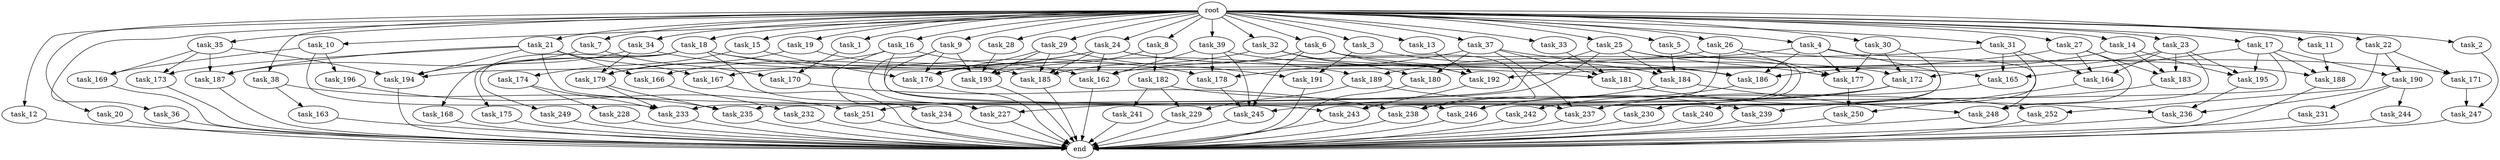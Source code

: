 digraph G {
  root [size="0.000000"];
  task_1 [size="1.024000"];
  task_2 [size="1.024000"];
  task_3 [size="1.024000"];
  task_4 [size="1.024000"];
  task_5 [size="1.024000"];
  task_6 [size="1.024000"];
  task_7 [size="1.024000"];
  task_8 [size="1.024000"];
  task_9 [size="1.024000"];
  task_10 [size="1.024000"];
  task_11 [size="1.024000"];
  task_12 [size="1.024000"];
  task_13 [size="1.024000"];
  task_14 [size="1.024000"];
  task_15 [size="1.024000"];
  task_16 [size="1.024000"];
  task_17 [size="1.024000"];
  task_18 [size="1.024000"];
  task_19 [size="1.024000"];
  task_20 [size="1.024000"];
  task_21 [size="1.024000"];
  task_22 [size="1.024000"];
  task_23 [size="1.024000"];
  task_24 [size="1.024000"];
  task_25 [size="1.024000"];
  task_26 [size="1.024000"];
  task_27 [size="1.024000"];
  task_28 [size="1.024000"];
  task_29 [size="1.024000"];
  task_30 [size="1.024000"];
  task_31 [size="1.024000"];
  task_32 [size="1.024000"];
  task_33 [size="1.024000"];
  task_34 [size="1.024000"];
  task_35 [size="1.024000"];
  task_36 [size="1.024000"];
  task_37 [size="1.024000"];
  task_38 [size="1.024000"];
  task_39 [size="1.024000"];
  task_162 [size="1657857376.256000"];
  task_163 [size="34359738.368000"];
  task_164 [size="764504178.688000"];
  task_165 [size="661424963.584000"];
  task_166 [size="1408749273.088000"];
  task_167 [size="1408749273.088000"];
  task_168 [size="420906795.008000"];
  task_169 [size="343597383.680000"];
  task_170 [size="764504178.688000"];
  task_171 [size="1116691496.960000"];
  task_172 [size="1382979469.312000"];
  task_173 [size="584115552.256000"];
  task_174 [size="858993459.200000"];
  task_175 [size="420906795.008000"];
  task_176 [size="2448131358.720000"];
  task_177 [size="1082331758.592000"];
  task_178 [size="661424963.584000"];
  task_179 [size="326417514.496000"];
  task_180 [size="893353197.568000"];
  task_181 [size="764504178.688000"];
  task_182 [size="214748364.800000"];
  task_183 [size="1039382085.632000"];
  task_184 [size="927712935.936000"];
  task_185 [size="1735166787.584000"];
  task_186 [size="1623497637.888000"];
  task_187 [size="1133871366.144000"];
  task_188 [size="429496729.600000"];
  task_189 [size="841813590.016000"];
  task_190 [size="773094113.280000"];
  task_191 [size="730144440.320000"];
  task_192 [size="2121713844.224000"];
  task_193 [size="979252543.488000"];
  task_194 [size="798863917.056000"];
  task_195 [size="695784701.952000"];
  task_196 [size="309237645.312000"];
  task_227 [size="944892805.120000"];
  task_228 [size="695784701.952000"];
  task_229 [size="274877906.944000"];
  task_230 [size="420906795.008000"];
  task_231 [size="214748364.800000"];
  task_232 [size="695784701.952000"];
  task_233 [size="2010044694.528000"];
  task_234 [size="214748364.800000"];
  task_235 [size="807453851.648000"];
  task_236 [size="901943132.160000"];
  task_237 [size="678604832.768000"];
  task_238 [size="1460288880.640000"];
  task_239 [size="352187318.272000"];
  task_240 [size="34359738.368000"];
  task_241 [size="137438953.472000"];
  task_242 [size="214748364.800000"];
  task_243 [size="721554505.728000"];
  task_244 [size="214748364.800000"];
  task_245 [size="2044404432.896000"];
  task_246 [size="833223655.424000"];
  task_247 [size="214748364.800000"];
  task_248 [size="2010044694.528000"];
  task_249 [size="420906795.008000"];
  task_250 [size="833223655.424000"];
  task_251 [size="618475290.624000"];
  task_252 [size="833223655.424000"];
  end [size="0.000000"];

  root -> task_1 [size="1.000000"];
  root -> task_2 [size="1.000000"];
  root -> task_3 [size="1.000000"];
  root -> task_4 [size="1.000000"];
  root -> task_5 [size="1.000000"];
  root -> task_6 [size="1.000000"];
  root -> task_7 [size="1.000000"];
  root -> task_8 [size="1.000000"];
  root -> task_9 [size="1.000000"];
  root -> task_10 [size="1.000000"];
  root -> task_11 [size="1.000000"];
  root -> task_12 [size="1.000000"];
  root -> task_13 [size="1.000000"];
  root -> task_14 [size="1.000000"];
  root -> task_15 [size="1.000000"];
  root -> task_16 [size="1.000000"];
  root -> task_17 [size="1.000000"];
  root -> task_18 [size="1.000000"];
  root -> task_19 [size="1.000000"];
  root -> task_20 [size="1.000000"];
  root -> task_21 [size="1.000000"];
  root -> task_22 [size="1.000000"];
  root -> task_23 [size="1.000000"];
  root -> task_24 [size="1.000000"];
  root -> task_25 [size="1.000000"];
  root -> task_26 [size="1.000000"];
  root -> task_27 [size="1.000000"];
  root -> task_28 [size="1.000000"];
  root -> task_29 [size="1.000000"];
  root -> task_30 [size="1.000000"];
  root -> task_31 [size="1.000000"];
  root -> task_32 [size="1.000000"];
  root -> task_33 [size="1.000000"];
  root -> task_34 [size="1.000000"];
  root -> task_35 [size="1.000000"];
  root -> task_36 [size="1.000000"];
  root -> task_37 [size="1.000000"];
  root -> task_38 [size="1.000000"];
  root -> task_39 [size="1.000000"];
  task_1 -> task_170 [size="209715200.000000"];
  task_2 -> task_247 [size="134217728.000000"];
  task_3 -> task_184 [size="301989888.000000"];
  task_3 -> task_191 [size="301989888.000000"];
  task_4 -> task_177 [size="411041792.000000"];
  task_4 -> task_186 [size="411041792.000000"];
  task_4 -> task_189 [size="411041792.000000"];
  task_4 -> task_230 [size="411041792.000000"];
  task_4 -> task_248 [size="411041792.000000"];
  task_5 -> task_184 [size="301989888.000000"];
  task_5 -> task_246 [size="301989888.000000"];
  task_6 -> task_171 [size="411041792.000000"];
  task_6 -> task_185 [size="411041792.000000"];
  task_6 -> task_192 [size="411041792.000000"];
  task_6 -> task_238 [size="411041792.000000"];
  task_6 -> task_245 [size="411041792.000000"];
  task_7 -> task_170 [size="536870912.000000"];
  task_7 -> task_187 [size="536870912.000000"];
  task_8 -> task_182 [size="209715200.000000"];
  task_8 -> task_193 [size="209715200.000000"];
  task_9 -> task_176 [size="301989888.000000"];
  task_9 -> task_193 [size="301989888.000000"];
  task_9 -> task_227 [size="301989888.000000"];
  task_9 -> task_246 [size="301989888.000000"];
  task_10 -> task_169 [size="301989888.000000"];
  task_10 -> task_196 [size="301989888.000000"];
  task_10 -> task_233 [size="301989888.000000"];
  task_11 -> task_188 [size="209715200.000000"];
  task_12 -> end [size="1.000000"];
  task_13 -> task_192 [size="411041792.000000"];
  task_14 -> task_183 [size="301989888.000000"];
  task_14 -> task_186 [size="301989888.000000"];
  task_14 -> task_195 [size="301989888.000000"];
  task_15 -> task_174 [size="838860800.000000"];
  task_15 -> task_176 [size="838860800.000000"];
  task_16 -> task_162 [size="209715200.000000"];
  task_16 -> task_179 [size="209715200.000000"];
  task_16 -> task_234 [size="209715200.000000"];
  task_16 -> task_237 [size="209715200.000000"];
  task_17 -> task_165 [size="75497472.000000"];
  task_17 -> task_188 [size="75497472.000000"];
  task_17 -> task_190 [size="75497472.000000"];
  task_17 -> task_195 [size="75497472.000000"];
  task_17 -> task_235 [size="75497472.000000"];
  task_18 -> task_168 [size="411041792.000000"];
  task_18 -> task_175 [size="411041792.000000"];
  task_18 -> task_181 [size="411041792.000000"];
  task_18 -> task_189 [size="411041792.000000"];
  task_18 -> task_227 [size="411041792.000000"];
  task_18 -> task_249 [size="411041792.000000"];
  task_19 -> task_179 [size="33554432.000000"];
  task_19 -> task_185 [size="33554432.000000"];
  task_20 -> end [size="1.000000"];
  task_21 -> task_166 [size="536870912.000000"];
  task_21 -> task_167 [size="536870912.000000"];
  task_21 -> task_173 [size="536870912.000000"];
  task_21 -> task_187 [size="536870912.000000"];
  task_21 -> task_194 [size="536870912.000000"];
  task_21 -> task_243 [size="536870912.000000"];
  task_22 -> task_171 [size="679477248.000000"];
  task_22 -> task_190 [size="679477248.000000"];
  task_22 -> task_252 [size="679477248.000000"];
  task_23 -> task_164 [size="301989888.000000"];
  task_23 -> task_172 [size="301989888.000000"];
  task_23 -> task_183 [size="301989888.000000"];
  task_23 -> task_195 [size="301989888.000000"];
  task_23 -> task_248 [size="301989888.000000"];
  task_24 -> task_162 [size="838860800.000000"];
  task_24 -> task_166 [size="838860800.000000"];
  task_24 -> task_167 [size="838860800.000000"];
  task_24 -> task_172 [size="838860800.000000"];
  task_24 -> task_185 [size="838860800.000000"];
  task_24 -> task_186 [size="838860800.000000"];
  task_25 -> task_177 [size="301989888.000000"];
  task_25 -> task_184 [size="301989888.000000"];
  task_25 -> task_233 [size="301989888.000000"];
  task_25 -> task_238 [size="301989888.000000"];
  task_25 -> task_251 [size="301989888.000000"];
  task_26 -> task_177 [size="134217728.000000"];
  task_26 -> task_188 [size="134217728.000000"];
  task_26 -> task_194 [size="134217728.000000"];
  task_26 -> task_243 [size="134217728.000000"];
  task_27 -> task_164 [size="411041792.000000"];
  task_27 -> task_183 [size="411041792.000000"];
  task_27 -> task_192 [size="411041792.000000"];
  task_27 -> task_248 [size="411041792.000000"];
  task_28 -> task_193 [size="33554432.000000"];
  task_29 -> task_176 [size="411041792.000000"];
  task_29 -> task_185 [size="411041792.000000"];
  task_29 -> task_191 [size="411041792.000000"];
  task_29 -> task_193 [size="411041792.000000"];
  task_30 -> task_172 [size="209715200.000000"];
  task_30 -> task_177 [size="209715200.000000"];
  task_30 -> task_237 [size="209715200.000000"];
  task_31 -> task_162 [size="33554432.000000"];
  task_31 -> task_164 [size="33554432.000000"];
  task_31 -> task_165 [size="33554432.000000"];
  task_31 -> task_240 [size="33554432.000000"];
  task_32 -> task_176 [size="838860800.000000"];
  task_32 -> task_180 [size="838860800.000000"];
  task_32 -> task_192 [size="838860800.000000"];
  task_33 -> task_181 [size="301989888.000000"];
  task_34 -> task_178 [size="75497472.000000"];
  task_34 -> task_179 [size="75497472.000000"];
  task_34 -> task_194 [size="75497472.000000"];
  task_35 -> task_169 [size="33554432.000000"];
  task_35 -> task_173 [size="33554432.000000"];
  task_35 -> task_187 [size="33554432.000000"];
  task_35 -> task_194 [size="33554432.000000"];
  task_36 -> end [size="1.000000"];
  task_37 -> task_178 [size="33554432.000000"];
  task_37 -> task_180 [size="33554432.000000"];
  task_37 -> task_181 [size="33554432.000000"];
  task_37 -> task_186 [size="33554432.000000"];
  task_37 -> task_237 [size="33554432.000000"];
  task_38 -> task_163 [size="33554432.000000"];
  task_38 -> task_235 [size="33554432.000000"];
  task_39 -> task_162 [size="536870912.000000"];
  task_39 -> task_165 [size="536870912.000000"];
  task_39 -> task_178 [size="536870912.000000"];
  task_39 -> task_245 [size="536870912.000000"];
  task_162 -> end [size="1.000000"];
  task_163 -> end [size="1.000000"];
  task_164 -> task_250 [size="679477248.000000"];
  task_165 -> task_237 [size="209715200.000000"];
  task_166 -> task_232 [size="679477248.000000"];
  task_167 -> end [size="1.000000"];
  task_168 -> end [size="1.000000"];
  task_169 -> end [size="1.000000"];
  task_170 -> task_238 [size="679477248.000000"];
  task_171 -> task_247 [size="75497472.000000"];
  task_172 -> task_227 [size="209715200.000000"];
  task_172 -> task_242 [size="209715200.000000"];
  task_172 -> task_246 [size="209715200.000000"];
  task_173 -> end [size="1.000000"];
  task_174 -> task_228 [size="679477248.000000"];
  task_174 -> task_233 [size="679477248.000000"];
  task_175 -> end [size="1.000000"];
  task_176 -> end [size="1.000000"];
  task_177 -> task_250 [size="134217728.000000"];
  task_178 -> task_245 [size="209715200.000000"];
  task_179 -> task_233 [size="679477248.000000"];
  task_179 -> task_235 [size="679477248.000000"];
  task_180 -> end [size="1.000000"];
  task_181 -> task_236 [size="134217728.000000"];
  task_182 -> task_229 [size="134217728.000000"];
  task_182 -> task_241 [size="134217728.000000"];
  task_182 -> task_252 [size="134217728.000000"];
  task_183 -> task_239 [size="209715200.000000"];
  task_184 -> task_245 [size="838860800.000000"];
  task_184 -> task_248 [size="838860800.000000"];
  task_185 -> end [size="1.000000"];
  task_186 -> task_238 [size="33554432.000000"];
  task_187 -> end [size="1.000000"];
  task_188 -> end [size="1.000000"];
  task_189 -> task_229 [size="134217728.000000"];
  task_189 -> task_239 [size="134217728.000000"];
  task_190 -> task_231 [size="209715200.000000"];
  task_190 -> task_236 [size="209715200.000000"];
  task_190 -> task_244 [size="209715200.000000"];
  task_191 -> end [size="1.000000"];
  task_192 -> task_243 [size="33554432.000000"];
  task_193 -> end [size="1.000000"];
  task_194 -> end [size="1.000000"];
  task_195 -> task_236 [size="536870912.000000"];
  task_196 -> task_251 [size="301989888.000000"];
  task_227 -> end [size="1.000000"];
  task_228 -> end [size="1.000000"];
  task_229 -> end [size="1.000000"];
  task_230 -> end [size="1.000000"];
  task_231 -> end [size="1.000000"];
  task_232 -> end [size="1.000000"];
  task_233 -> end [size="1.000000"];
  task_234 -> end [size="1.000000"];
  task_235 -> end [size="1.000000"];
  task_236 -> end [size="1.000000"];
  task_237 -> end [size="1.000000"];
  task_238 -> end [size="1.000000"];
  task_239 -> end [size="1.000000"];
  task_240 -> end [size="1.000000"];
  task_241 -> end [size="1.000000"];
  task_242 -> end [size="1.000000"];
  task_243 -> end [size="1.000000"];
  task_244 -> end [size="1.000000"];
  task_245 -> end [size="1.000000"];
  task_246 -> end [size="1.000000"];
  task_247 -> end [size="1.000000"];
  task_248 -> end [size="1.000000"];
  task_249 -> end [size="1.000000"];
  task_250 -> end [size="1.000000"];
  task_251 -> end [size="1.000000"];
  task_252 -> end [size="1.000000"];
}
